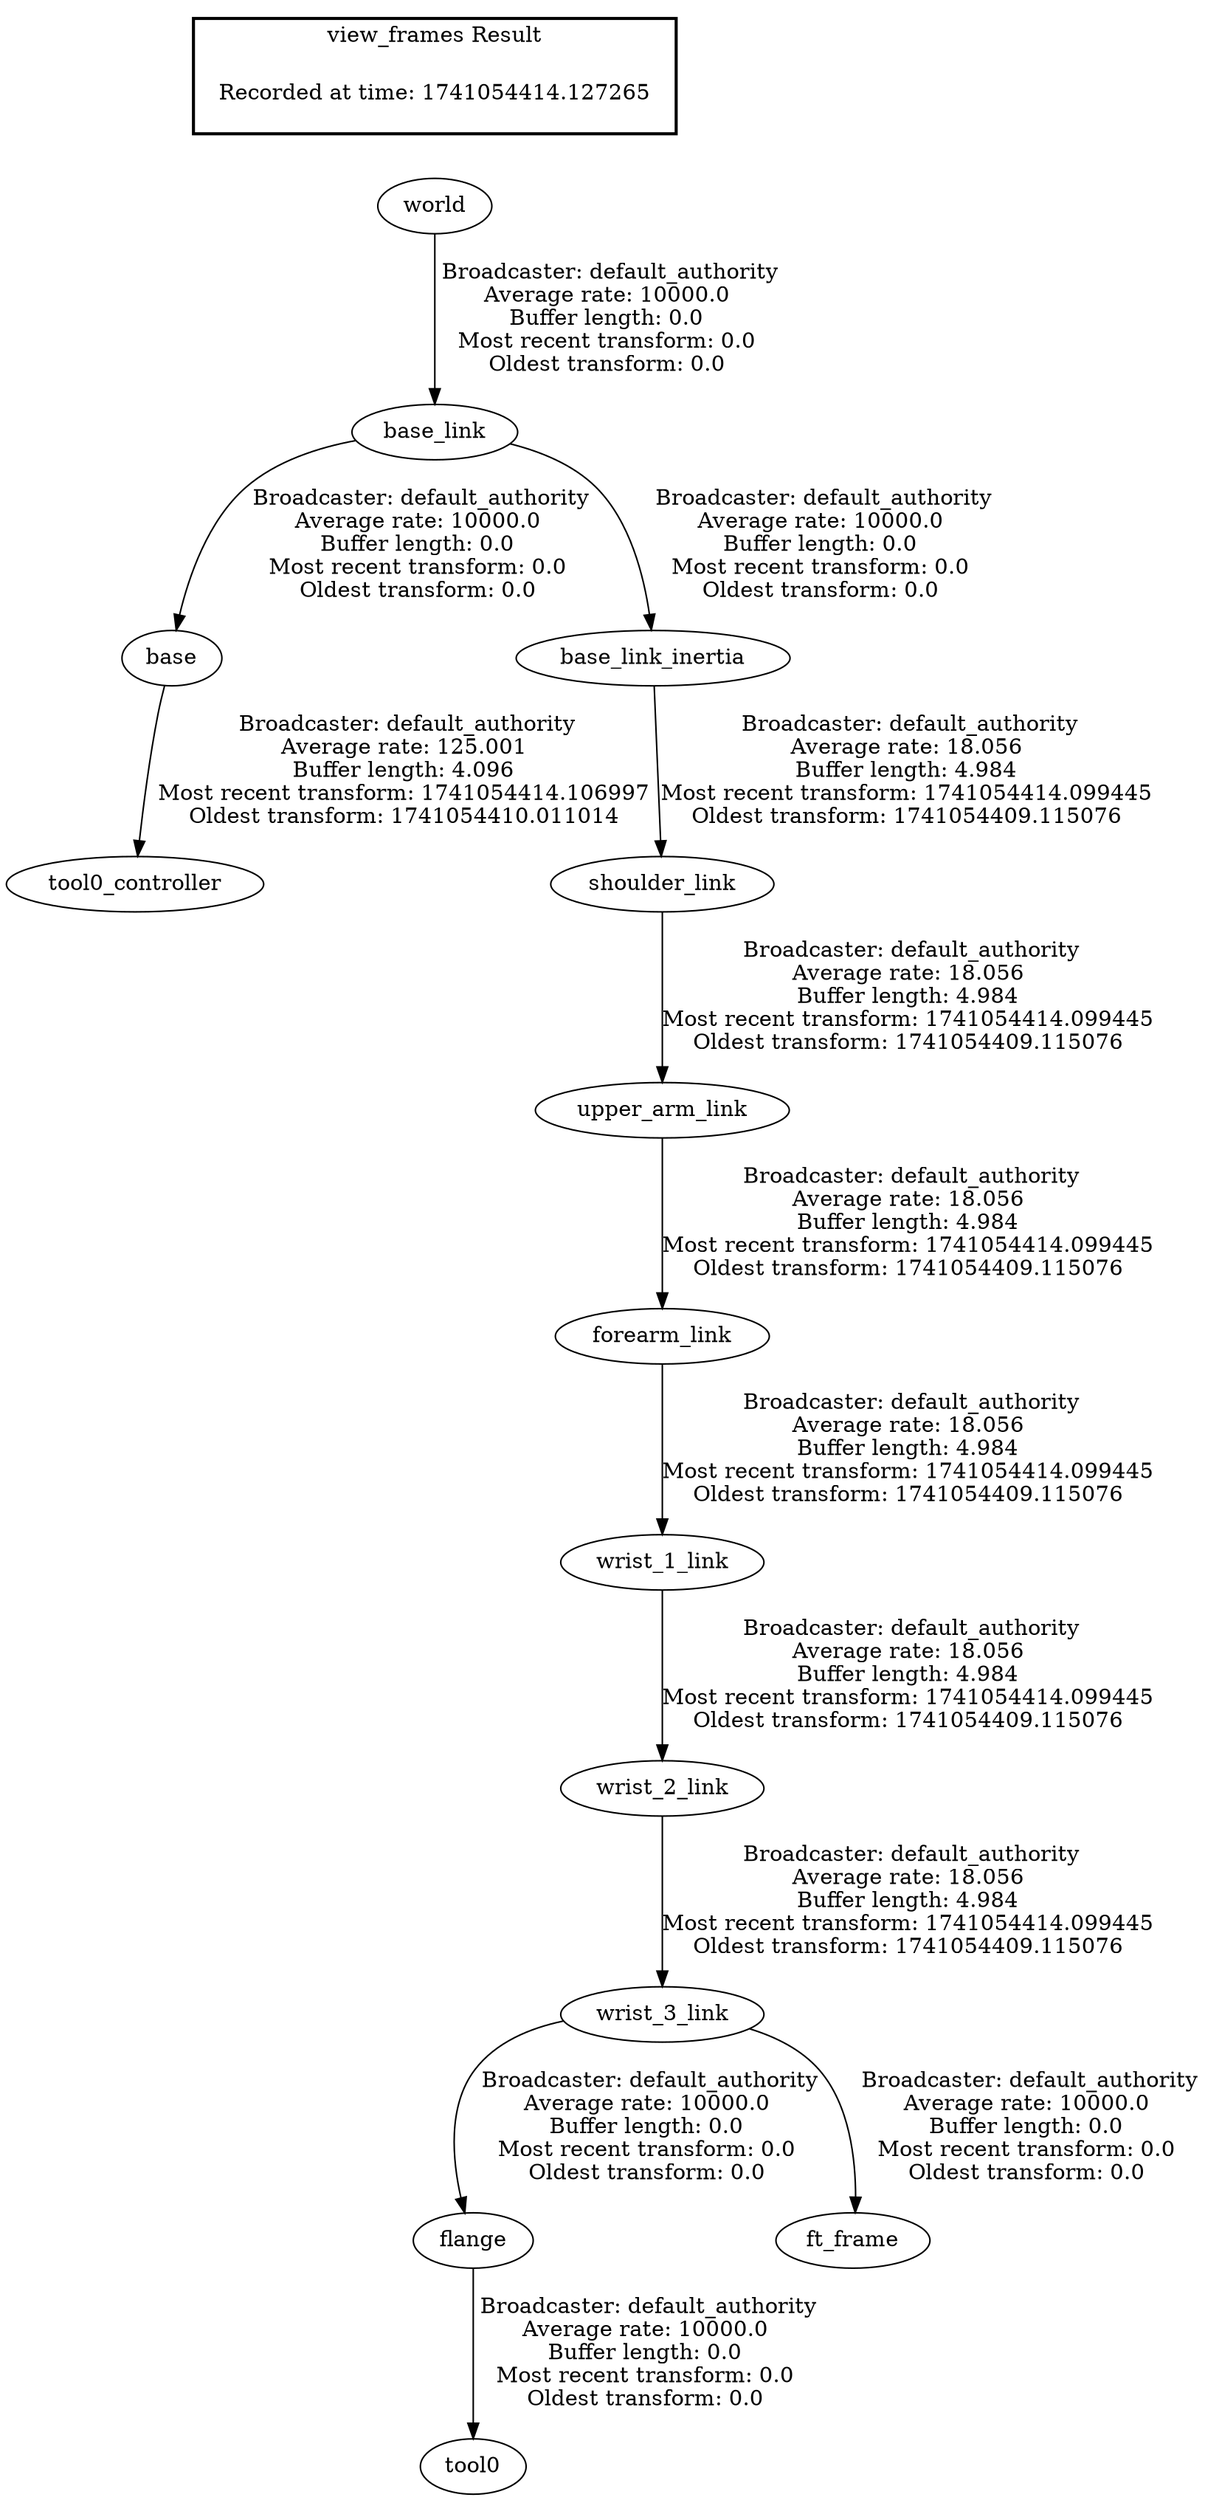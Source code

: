 digraph G {
"base" -> "tool0_controller"[label=" Broadcaster: default_authority\nAverage rate: 125.001\nBuffer length: 4.096\nMost recent transform: 1741054414.106997\nOldest transform: 1741054410.011014\n"];
"base_link" -> "base"[label=" Broadcaster: default_authority\nAverage rate: 10000.0\nBuffer length: 0.0\nMost recent transform: 0.0\nOldest transform: 0.0\n"];
"upper_arm_link" -> "forearm_link"[label=" Broadcaster: default_authority\nAverage rate: 18.056\nBuffer length: 4.984\nMost recent transform: 1741054414.099445\nOldest transform: 1741054409.115076\n"];
"shoulder_link" -> "upper_arm_link"[label=" Broadcaster: default_authority\nAverage rate: 18.056\nBuffer length: 4.984\nMost recent transform: 1741054414.099445\nOldest transform: 1741054409.115076\n"];
"base_link_inertia" -> "shoulder_link"[label=" Broadcaster: default_authority\nAverage rate: 18.056\nBuffer length: 4.984\nMost recent transform: 1741054414.099445\nOldest transform: 1741054409.115076\n"];
"base_link" -> "base_link_inertia"[label=" Broadcaster: default_authority\nAverage rate: 10000.0\nBuffer length: 0.0\nMost recent transform: 0.0\nOldest transform: 0.0\n"];
"forearm_link" -> "wrist_1_link"[label=" Broadcaster: default_authority\nAverage rate: 18.056\nBuffer length: 4.984\nMost recent transform: 1741054414.099445\nOldest transform: 1741054409.115076\n"];
"wrist_1_link" -> "wrist_2_link"[label=" Broadcaster: default_authority\nAverage rate: 18.056\nBuffer length: 4.984\nMost recent transform: 1741054414.099445\nOldest transform: 1741054409.115076\n"];
"wrist_2_link" -> "wrist_3_link"[label=" Broadcaster: default_authority\nAverage rate: 18.056\nBuffer length: 4.984\nMost recent transform: 1741054414.099445\nOldest transform: 1741054409.115076\n"];
"world" -> "base_link"[label=" Broadcaster: default_authority\nAverage rate: 10000.0\nBuffer length: 0.0\nMost recent transform: 0.0\nOldest transform: 0.0\n"];
"flange" -> "tool0"[label=" Broadcaster: default_authority\nAverage rate: 10000.0\nBuffer length: 0.0\nMost recent transform: 0.0\nOldest transform: 0.0\n"];
"wrist_3_link" -> "flange"[label=" Broadcaster: default_authority\nAverage rate: 10000.0\nBuffer length: 0.0\nMost recent transform: 0.0\nOldest transform: 0.0\n"];
"wrist_3_link" -> "ft_frame"[label=" Broadcaster: default_authority\nAverage rate: 10000.0\nBuffer length: 0.0\nMost recent transform: 0.0\nOldest transform: 0.0\n"];
edge [style=invis];
 subgraph cluster_legend { style=bold; color=black; label ="view_frames Result";
"Recorded at time: 1741054414.127265"[ shape=plaintext ] ;
}->"world";
}